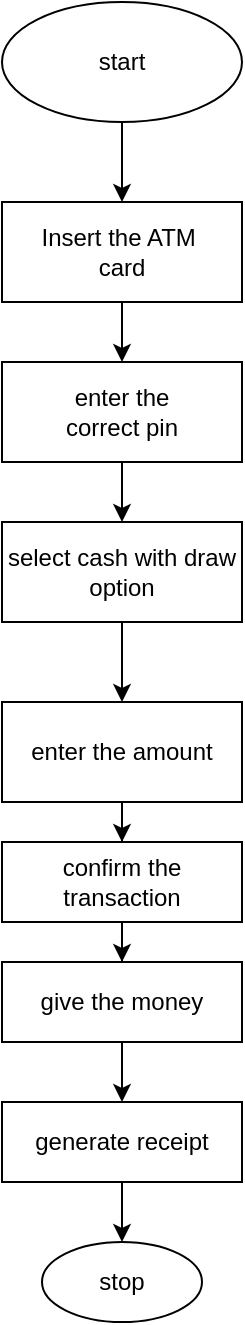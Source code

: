 <mxfile version="22.0.8" type="google">
  <diagram name="Page-1" id="JrGQ1OdCo_Ks7VBxSV76">
    <mxGraphModel dx="1242" dy="569" grid="1" gridSize="10" guides="1" tooltips="1" connect="1" arrows="1" fold="1" page="1" pageScale="1" pageWidth="850" pageHeight="1100" math="0" shadow="0">
      <root>
        <mxCell id="0" />
        <mxCell id="1" parent="0" />
        <mxCell id="oSUEAoNEHIarNjkEmj7w-3" value="" style="edgeStyle=orthogonalEdgeStyle;rounded=0;orthogonalLoop=1;jettySize=auto;html=1;" edge="1" parent="1" source="oSUEAoNEHIarNjkEmj7w-1" target="oSUEAoNEHIarNjkEmj7w-2">
          <mxGeometry relative="1" as="geometry" />
        </mxCell>
        <mxCell id="oSUEAoNEHIarNjkEmj7w-1" value="start" style="ellipse;whiteSpace=wrap;html=1;" vertex="1" parent="1">
          <mxGeometry x="365" y="30" width="120" height="60" as="geometry" />
        </mxCell>
        <mxCell id="oSUEAoNEHIarNjkEmj7w-5" value="" style="edgeStyle=orthogonalEdgeStyle;rounded=0;orthogonalLoop=1;jettySize=auto;html=1;" edge="1" parent="1" source="oSUEAoNEHIarNjkEmj7w-2" target="oSUEAoNEHIarNjkEmj7w-4">
          <mxGeometry relative="1" as="geometry" />
        </mxCell>
        <mxCell id="oSUEAoNEHIarNjkEmj7w-2" value="Insert the ATM&amp;nbsp;&lt;br&gt;card" style="whiteSpace=wrap;html=1;" vertex="1" parent="1">
          <mxGeometry x="365" y="130" width="120" height="50" as="geometry" />
        </mxCell>
        <mxCell id="oSUEAoNEHIarNjkEmj7w-7" value="" style="edgeStyle=orthogonalEdgeStyle;rounded=0;orthogonalLoop=1;jettySize=auto;html=1;" edge="1" parent="1" source="oSUEAoNEHIarNjkEmj7w-4" target="oSUEAoNEHIarNjkEmj7w-6">
          <mxGeometry relative="1" as="geometry" />
        </mxCell>
        <mxCell id="oSUEAoNEHIarNjkEmj7w-4" value="enter the&lt;br&gt;correct pin" style="whiteSpace=wrap;html=1;" vertex="1" parent="1">
          <mxGeometry x="365" y="210" width="120" height="50" as="geometry" />
        </mxCell>
        <mxCell id="oSUEAoNEHIarNjkEmj7w-9" value="" style="edgeStyle=orthogonalEdgeStyle;rounded=0;orthogonalLoop=1;jettySize=auto;html=1;" edge="1" parent="1" source="oSUEAoNEHIarNjkEmj7w-6" target="oSUEAoNEHIarNjkEmj7w-8">
          <mxGeometry relative="1" as="geometry" />
        </mxCell>
        <mxCell id="oSUEAoNEHIarNjkEmj7w-6" value="select cash with draw option" style="whiteSpace=wrap;html=1;" vertex="1" parent="1">
          <mxGeometry x="365" y="290" width="120" height="50" as="geometry" />
        </mxCell>
        <mxCell id="oSUEAoNEHIarNjkEmj7w-11" value="" style="edgeStyle=orthogonalEdgeStyle;rounded=0;orthogonalLoop=1;jettySize=auto;html=1;" edge="1" parent="1" source="oSUEAoNEHIarNjkEmj7w-8" target="oSUEAoNEHIarNjkEmj7w-10">
          <mxGeometry relative="1" as="geometry" />
        </mxCell>
        <mxCell id="oSUEAoNEHIarNjkEmj7w-8" value="enter the amount" style="whiteSpace=wrap;html=1;" vertex="1" parent="1">
          <mxGeometry x="365" y="380" width="120" height="50" as="geometry" />
        </mxCell>
        <mxCell id="oSUEAoNEHIarNjkEmj7w-13" value="" style="edgeStyle=orthogonalEdgeStyle;rounded=0;orthogonalLoop=1;jettySize=auto;html=1;" edge="1" parent="1" source="oSUEAoNEHIarNjkEmj7w-10" target="oSUEAoNEHIarNjkEmj7w-12">
          <mxGeometry relative="1" as="geometry" />
        </mxCell>
        <mxCell id="oSUEAoNEHIarNjkEmj7w-10" value="confirm the transaction" style="whiteSpace=wrap;html=1;" vertex="1" parent="1">
          <mxGeometry x="365" y="450" width="120" height="40" as="geometry" />
        </mxCell>
        <mxCell id="oSUEAoNEHIarNjkEmj7w-15" value="" style="edgeStyle=orthogonalEdgeStyle;rounded=0;orthogonalLoop=1;jettySize=auto;html=1;" edge="1" parent="1" source="oSUEAoNEHIarNjkEmj7w-12" target="oSUEAoNEHIarNjkEmj7w-14">
          <mxGeometry relative="1" as="geometry" />
        </mxCell>
        <mxCell id="oSUEAoNEHIarNjkEmj7w-12" value="give the money" style="whiteSpace=wrap;html=1;" vertex="1" parent="1">
          <mxGeometry x="365" y="510" width="120" height="40" as="geometry" />
        </mxCell>
        <mxCell id="oSUEAoNEHIarNjkEmj7w-17" value="" style="edgeStyle=orthogonalEdgeStyle;rounded=0;orthogonalLoop=1;jettySize=auto;html=1;" edge="1" parent="1" source="oSUEAoNEHIarNjkEmj7w-14" target="oSUEAoNEHIarNjkEmj7w-16">
          <mxGeometry relative="1" as="geometry" />
        </mxCell>
        <mxCell id="oSUEAoNEHIarNjkEmj7w-14" value="generate receipt" style="whiteSpace=wrap;html=1;" vertex="1" parent="1">
          <mxGeometry x="365" y="580" width="120" height="40" as="geometry" />
        </mxCell>
        <mxCell id="oSUEAoNEHIarNjkEmj7w-16" value="stop" style="ellipse;whiteSpace=wrap;html=1;" vertex="1" parent="1">
          <mxGeometry x="385" y="650" width="80" height="40" as="geometry" />
        </mxCell>
      </root>
    </mxGraphModel>
  </diagram>
</mxfile>
